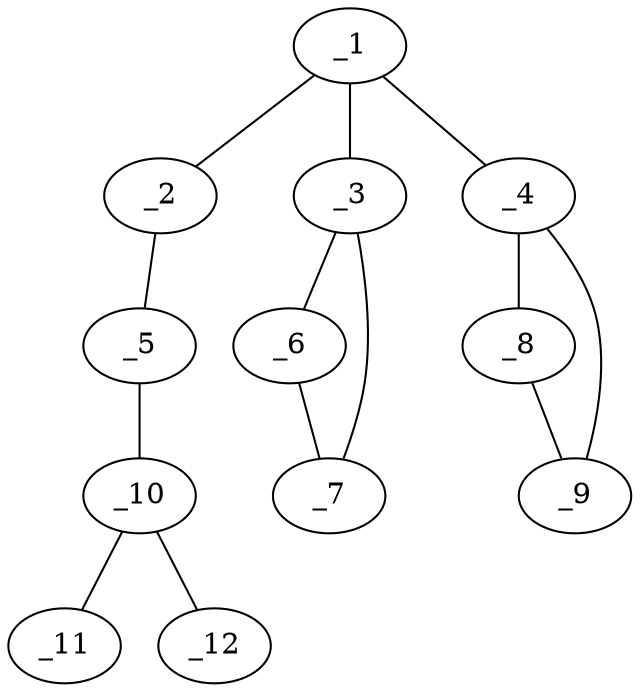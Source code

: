 graph molid73248 {
	_1	 [charge=0,
		chem=1,
		symbol="C  ",
		x="3.866",
		y="-0.366"];
	_2	 [charge=0,
		chem=4,
		symbol="N  ",
		x="4.366",
		y="0.5"];
	_1 -- _2	 [valence=2];
	_3	 [charge=0,
		chem=1,
		symbol="C  ",
		x="2.866",
		y="-0.366"];
	_1 -- _3	 [valence=1];
	_4	 [charge=0,
		chem=1,
		symbol="C  ",
		x="4.366",
		y="-1.2321"];
	_1 -- _4	 [valence=1];
	_5	 [charge=0,
		chem=4,
		symbol="N  ",
		x="5.366",
		y="0.5"];
	_2 -- _5	 [valence=1];
	_6	 [charge=0,
		chem=1,
		symbol="C  ",
		x=2,
		y="-0.866"];
	_3 -- _6	 [valence=1];
	_7	 [charge=0,
		chem=1,
		symbol="C  ",
		x=2,
		y="0.134"];
	_3 -- _7	 [valence=1];
	_8	 [charge=0,
		chem=1,
		symbol="C  ",
		x="4.366",
		y="-2.2321"];
	_4 -- _8	 [valence=1];
	_9	 [charge=0,
		chem=1,
		symbol="C  ",
		x="5.2321",
		y="-1.732"];
	_4 -- _9	 [valence=1];
	_10	 [charge=0,
		chem=1,
		symbol="C  ",
		x="5.866",
		y="1.366"];
	_5 -- _10	 [valence=1];
	_6 -- _7	 [valence=1];
	_8 -- _9	 [valence=1];
	_11	 [charge=0,
		chem=4,
		symbol="N  ",
		x="6.866",
		y="1.366"];
	_10 -- _11	 [valence=1];
	_12	 [charge=0,
		chem=5,
		symbol="S  ",
		x="5.366",
		y="2.2321"];
	_10 -- _12	 [valence=2];
}
